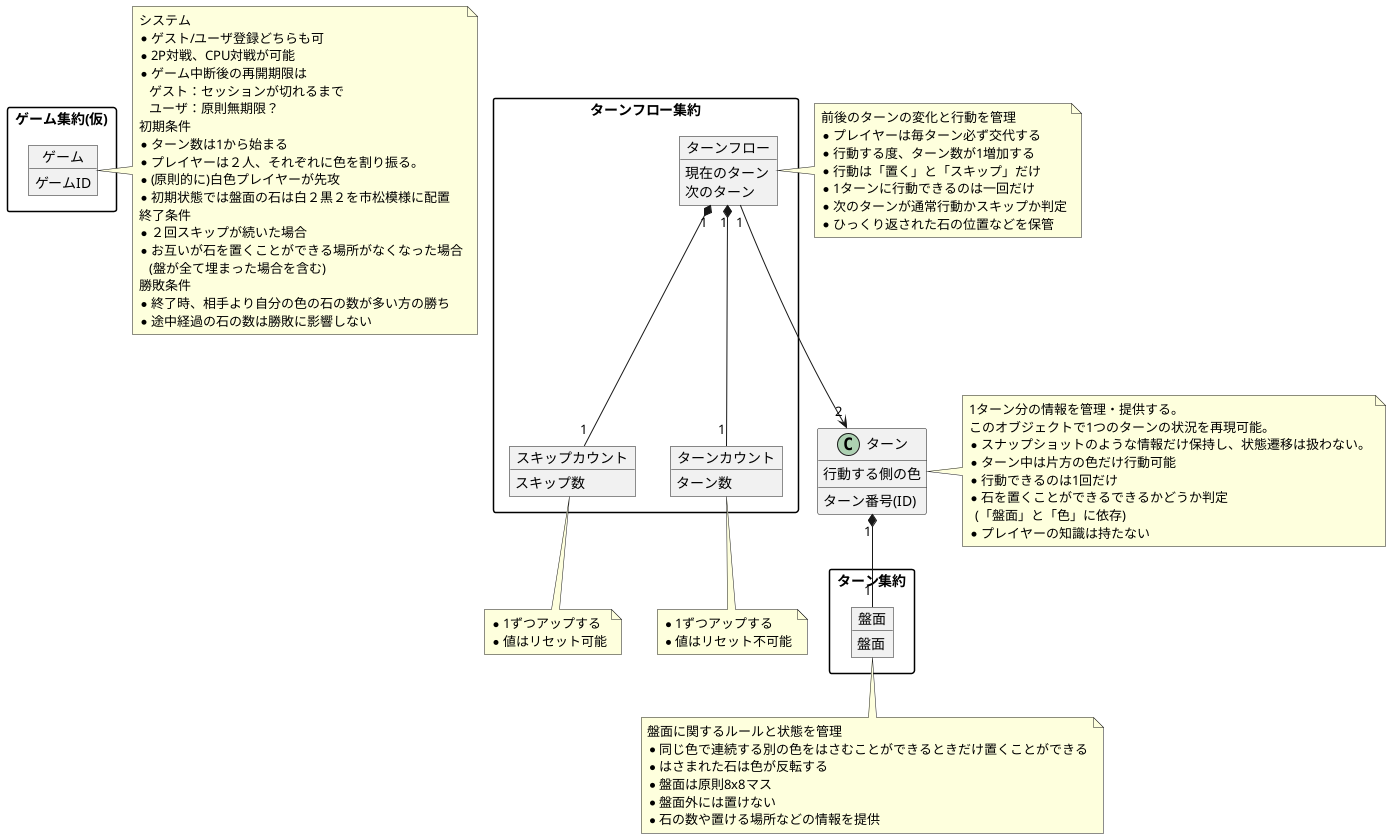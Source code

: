 @startuml othello
skinparam PackageStyle rectangle

package ゲーム集約(仮) {
    object ゲーム {
        ゲームID
    }
}

package ターンフロー集約 {
    object ターンフロー {
        現在のターン
        次のターン
    }

    object スキップカウント {
        スキップ数
    }

    object ターンカウント {
        ターン数
    }
}

ターンフロー "1" *-down- "1" スキップカウント
ターンフロー "1" *-down- "1" ターンカウント
    

ターンフロー "1" -down-> "2" ターン

package ターン集約 {
    object ターン {
        ターン番号(ID)
        行動する側の色
    }

    object 盤面 {
        盤面
    }
}

ターン "1" *-down- "1" 盤面

note right of ゲーム
    システム
    * ゲスト/ユーザ登録どちらも可
    * 2P対戦、CPU対戦が可能
    * ゲーム中断後の再開期限は
       ゲスト：セッションが切れるまで
       ユーザ：原則無期限？
    初期条件
    * ターン数は1から始まる
    * プレイヤーは２人、それぞれに色を割り振る。
    * (原則的に)白色プレイヤーが先攻
    * 初期状態では盤面の石は白２黒２を市松模様に配置
    終了条件
    * ２回スキップが続いた場合
    * お互いが石を置くことができる場所がなくなった場合
       (盤が全て埋まった場合を含む)
    勝敗条件
    * 終了時、相手より自分の色の石の数が多い方の勝ち
    * 途中経過の石の数は勝敗に影響しない
end note

note right of ターンフロー
    前後のターンの変化と行動を管理
    * プレイヤーは毎ターン必ず交代する
    * 行動する度、ターン数が1増加する
    * 行動は「置く」と「スキップ」だけ
    * 1ターンに行動できるのは一回だけ
    * 次のターンが通常行動かスキップか判定
    * ひっくり返された石の位置などを保管
end note

note right of ターン
    1ターン分の情報を管理・提供する。
    このオブジェクトで1つのターンの状況を再現可能。
    * スナップショットのような情報だけ保持し、状態遷移は扱わない。
    * ターン中は片方の色だけ行動可能
    * 行動できるのは1回だけ
    * 石を置くことができるできるかどうか判定
      (「盤面」と「色」に依存)
    * プレイヤーの知識は持たない
end note

note bottom of 盤面
    盤面に関するルールと状態を管理
    * 同じ色で連続する別の色をはさむことができるときだけ置くことができる
    * はさまれた石は色が反転する
    * 盤面は原則8x8マス
    * 盤面外には置けない  
    * 石の数や置ける場所などの情報を提供
end note

note bottom of スキップカウント
    * 1ずつアップする
    * 値はリセット可能
end note

note bottom of ターンカウント
    * 1ずつアップする
    * 値はリセット不可能
end note

' note right of プレイヤー
'     * ユーザ登録をしている場合、自動で設定可能
'     * ゲストの場合は自分で入力(デフォルのままもOK)
' end note

' ゲーム "1" *-down- "2" プレイヤー

' package プレイヤー集約(仮) {
'     object プレイヤー {
'         プレイヤーID
'         色
'         名前
'         人間orCPU
'     }
' }

@enduml